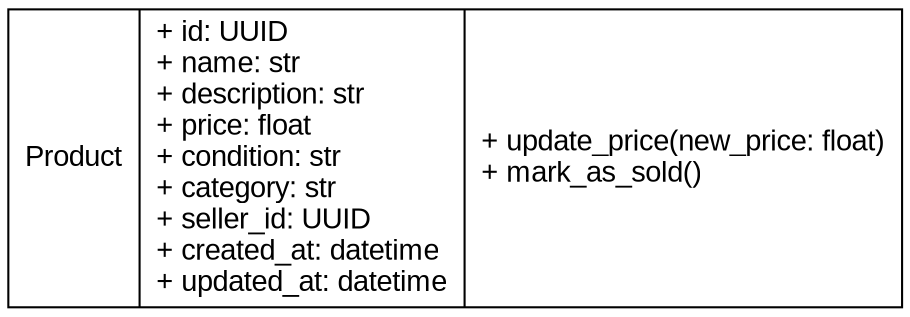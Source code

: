 digraph Product {
    rankdir=LR;
    node [shape=record, fontname="Arial"];
    
    Product [label="{Product|+ id: UUID\l+ name: str\l+ description: str\l+ price: float\l+ condition: str\l+ category: str\l+ seller_id: UUID\l+ created_at: datetime\l+ updated_at: datetime\l|+ update_price(new_price: float)\l+ mark_as_sold()\l}"];
} 